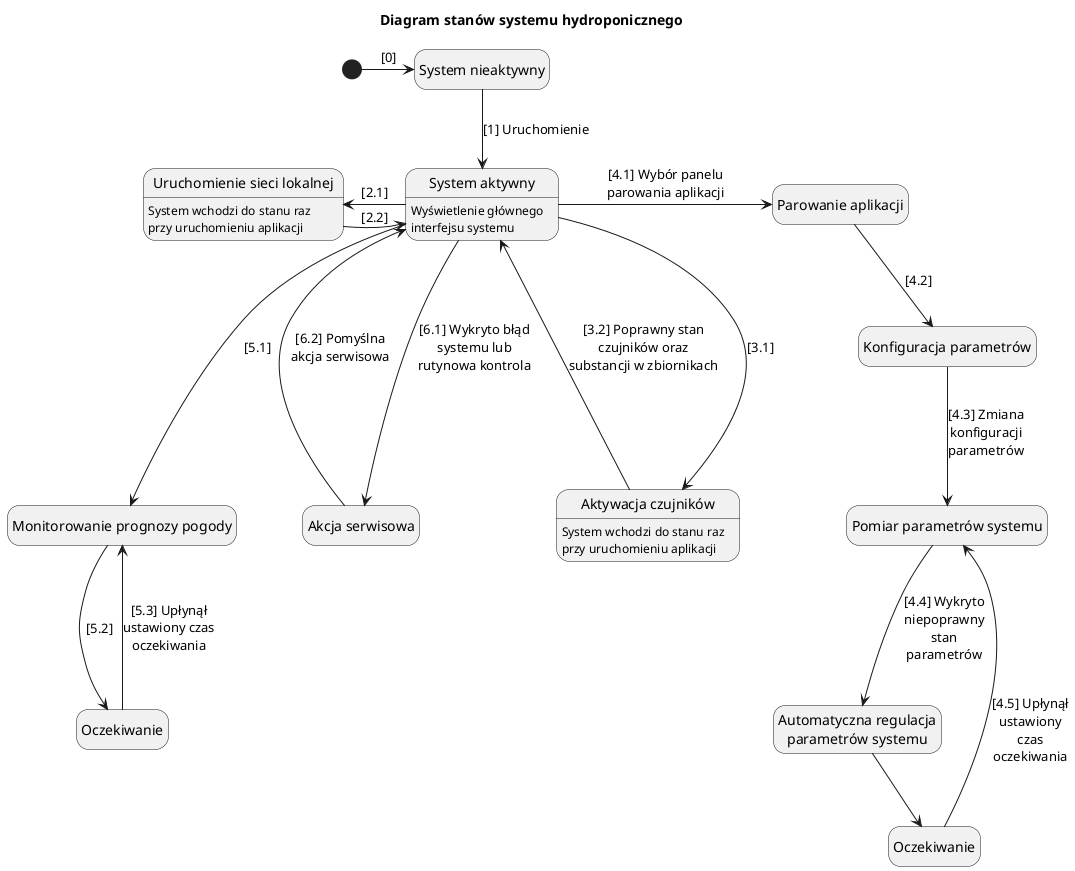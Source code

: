 @startuml states

' TODO: refactor

title Diagram stanów systemu hydroponicznego

hide empty description

state "System nieaktywny" as SystemNotActive
state "System aktywny" as SystemActive : Wyświetlenie głównego\ninterfejsu systemu
[*] -> SystemNotActive : [0]
SystemNotActive --> SystemActive : [1] Uruchomienie

state "Uruchomienie sieci lokalnej" as LocalNetworkLaunch : System wchodzi do stanu raz\nprzy uruchomieniu aplikacji
LocalNetworkLaunch <- SystemActive : [2.1]
LocalNetworkLaunch -> SystemActive : [2.2]


state "Aktywacja czujników" as SensorsLaunch : System wchodzi do stanu raz\nprzy uruchomieniu aplikacji
SystemActive ---> SensorsLaunch : [3.1]
SensorsLaunch ---> SystemActive : [3.2] Poprawny stan\nczujników oraz\nsubstancji w zbiornikach

state "Parowanie aplikacji" as AppPairing
state "Konfiguracja parametrów" as ParamConfig
state "Pomiar parametrów systemu" as ParamMeasurements
state "Automatyczna regulacja\nparametrów systemu" as AutoParamRegulation
state "Oczekiwanie" as WaitingP
SystemActive -> AppPairing : [4.1] Wybór panelu\nparowania aplikacji
AppPairing --> ParamConfig : [4.2]
ParamConfig --> ParamMeasurements : [4.3] Zmiana\nkonfiguracji\nparametrów
ParamMeasurements --> AutoParamRegulation : [4.4] Wykryto\nniepoprawny\nstan\nparametrów
AutoParamRegulation --> WaitingP
WaitingP --> ParamMeasurements : [4.5] Upłynął\nustawiony\nczas\noczekiwania

state "Monitorowanie prognozy pogody" as WeatherForecastMonitoring
state "Oczekiwanie" as WaitingW
SystemActive ---> WeatherForecastMonitoring : [5.1]
WeatherForecastMonitoring --> WaitingW : [5.2]
WaitingW --> WeatherForecastMonitoring : [5.3] Upłynął\nustawiony czas\noczekiwania

state "Akcja serwisowa" as MaintenanceAction
SystemActive ---> MaintenanceAction : [6.1] Wykryto błąd\nsystemu lub\nrutynowa kontrola
MaintenanceAction ---> SystemActive : [6.2] Pomyślna\nakcja serwisowa


@enduml
